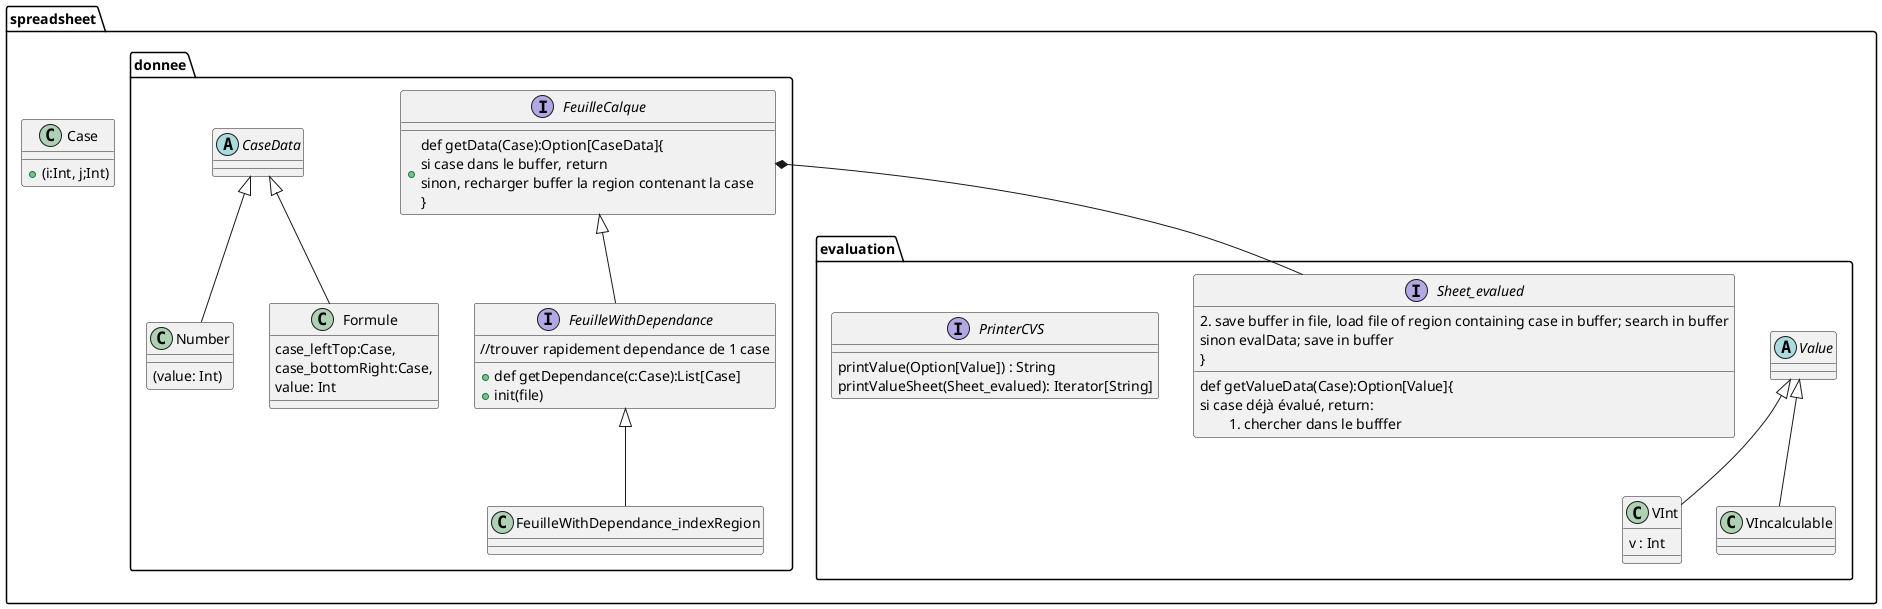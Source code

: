 @startuml

package spreadsheet{
	class Case{
		+(i:Int, j;Int)
	}
	package donnee{
		abstract class CaseData
		class Number{
			(value: Int)
		}
		class Formule{
			case_leftTop:Case, 
			case_bottomRight:Case, 
			value: Int
		}
		CaseData <|-- Number
		CaseData <|-- Formule
		interface FeuilleCalque{
			+def getData(Case):Option[CaseData]{\n\
si case dans le buffer, return\n\
sinon, recharger buffer la region contenant la case	\n\
}		

		}


		interface FeuilleWithDependance {
	//trouver rapidement dependance de 1 case
			+def getDependance(c:Case):List[Case]
			+init(file)
		}
		FeuilleCalque <|-- FeuilleWithDependance
		class FeuilleWithDependance_indexRegion
		FeuilleWithDependance <|-- FeuilleWithDependance_indexRegion


	}


	package evaluation{		
		abstract class Value
		class VInt{
			v : Int
		}
		Value <|-- VInt 

		class VIncalculable
		Value <|-- VIncalculable
		interface Sheet_evalued{
			def getValueData(Case):Option[Value]{ \n\
si case déjà évalué, return: \n\
	1. chercher dans le bufffer
	2. save buffer in file, load file of region containing case in buffer; search in buffer
sinon evalData; save in buffer \n\
}


		}
		Sheet_evalued -up-* FeuilleCalque

		interface PrinterCVS{
			printValue(Option[Value]) : String
			printValueSheet(Sheet_evalued): Iterator[String]
		}		
		
	}



}






@enduml
